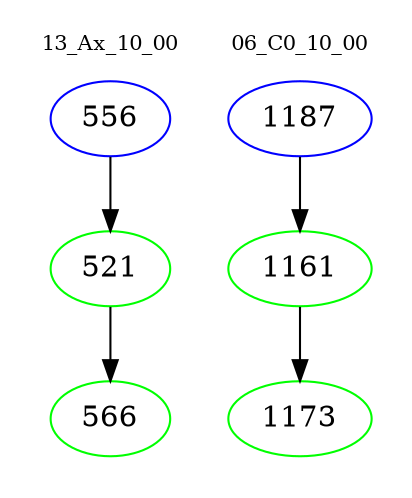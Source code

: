 digraph{
subgraph cluster_0 {
color = white
label = "13_Ax_10_00";
fontsize=10;
T0_556 [label="556", color="blue"]
T0_556 -> T0_521 [color="black"]
T0_521 [label="521", color="green"]
T0_521 -> T0_566 [color="black"]
T0_566 [label="566", color="green"]
}
subgraph cluster_1 {
color = white
label = "06_C0_10_00";
fontsize=10;
T1_1187 [label="1187", color="blue"]
T1_1187 -> T1_1161 [color="black"]
T1_1161 [label="1161", color="green"]
T1_1161 -> T1_1173 [color="black"]
T1_1173 [label="1173", color="green"]
}
}
